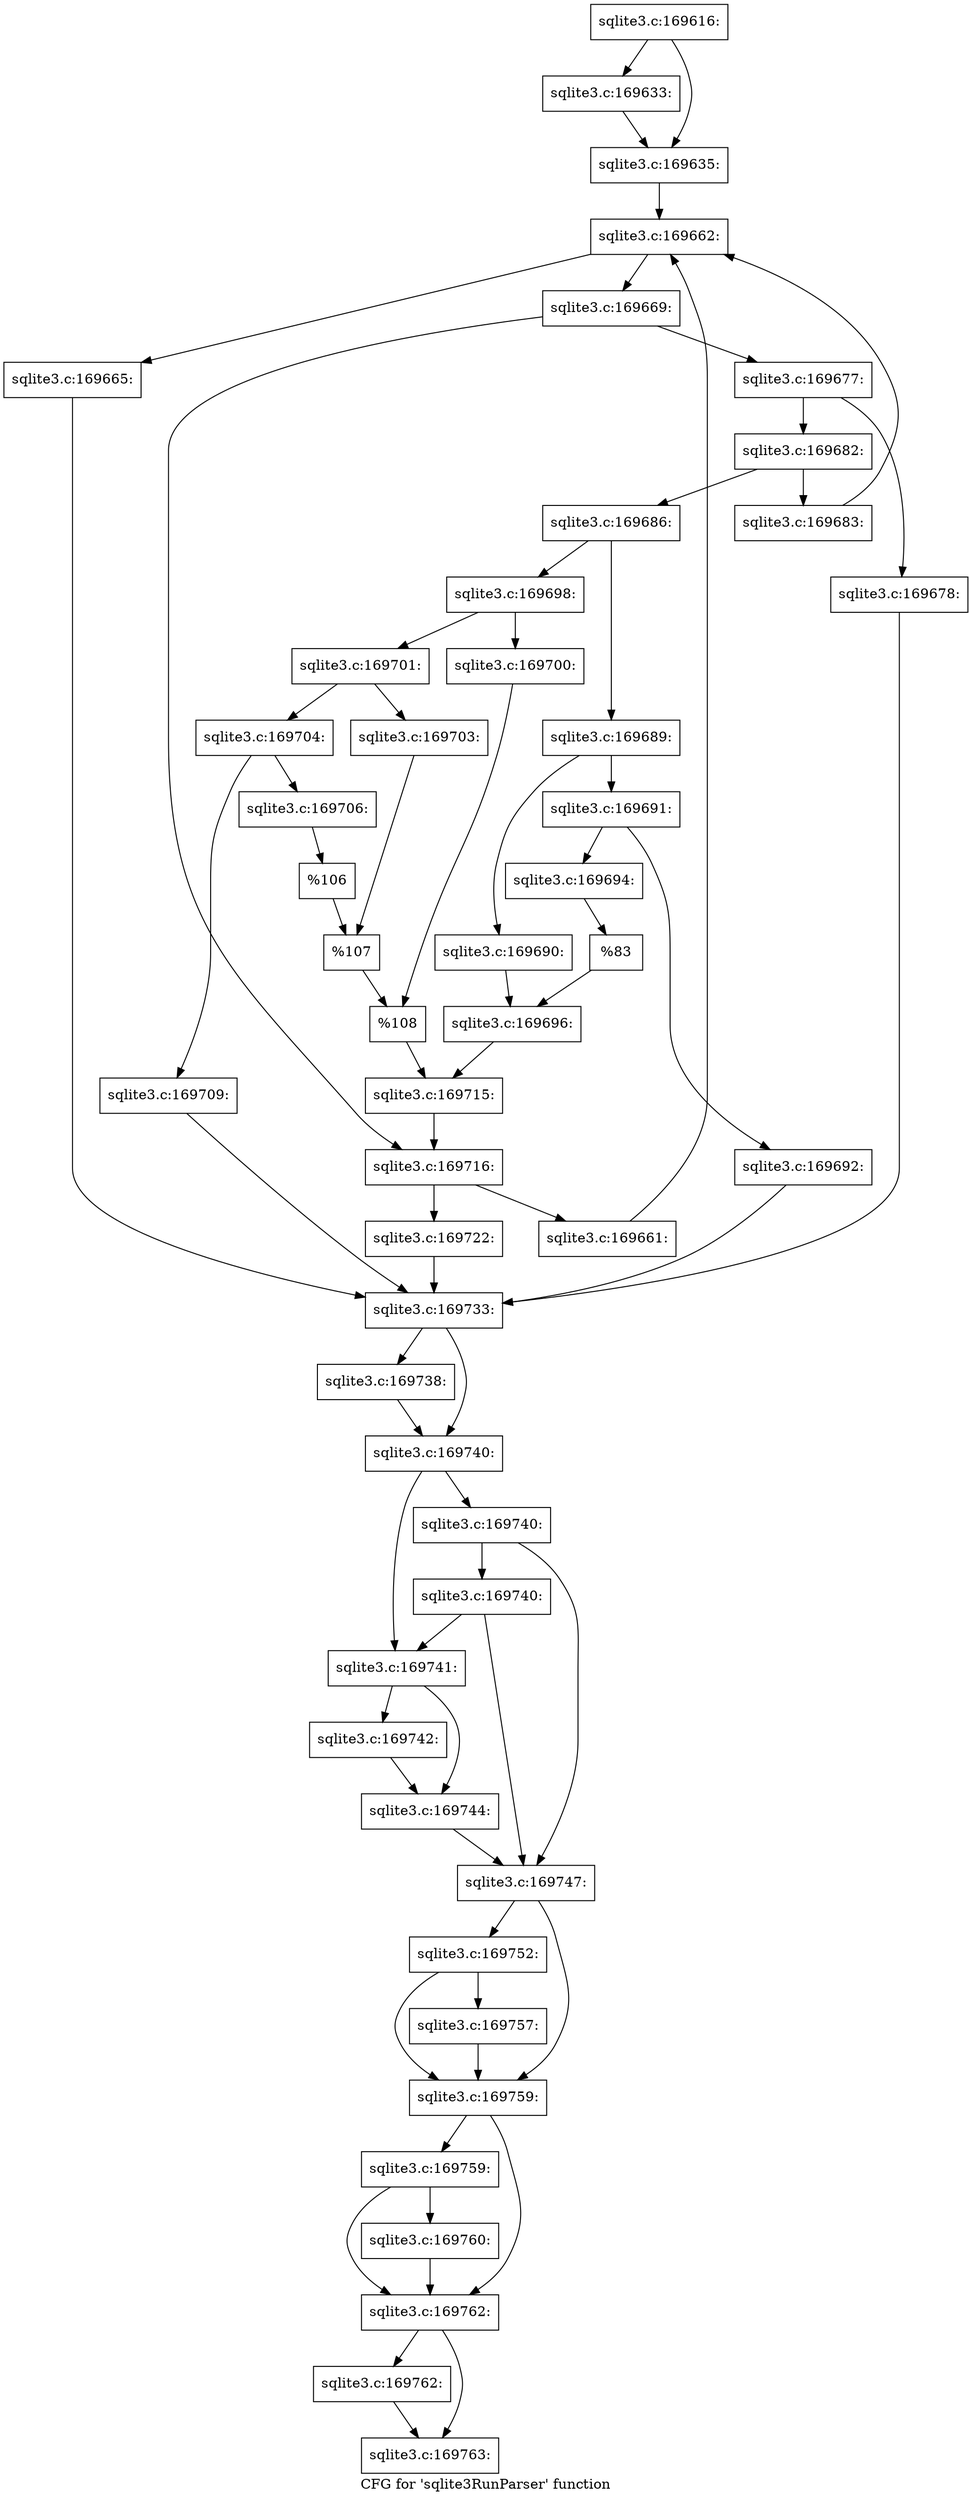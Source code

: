 digraph "CFG for 'sqlite3RunParser' function" {
	label="CFG for 'sqlite3RunParser' function";

	Node0x55c0f88589e0 [shape=record,label="{sqlite3.c:169616:}"];
	Node0x55c0f88589e0 -> Node0x55c0f885f3a0;
	Node0x55c0f88589e0 -> Node0x55c0f885f3f0;
	Node0x55c0f885f3a0 [shape=record,label="{sqlite3.c:169633:}"];
	Node0x55c0f885f3a0 -> Node0x55c0f885f3f0;
	Node0x55c0f885f3f0 [shape=record,label="{sqlite3.c:169635:}"];
	Node0x55c0f885f3f0 -> Node0x55c0f750b1d0;
	Node0x55c0f750b1d0 [shape=record,label="{sqlite3.c:169662:}"];
	Node0x55c0f750b1d0 -> Node0x55c0f750b780;
	Node0x55c0f750b1d0 -> Node0x55c0f750b7d0;
	Node0x55c0f750b780 [shape=record,label="{sqlite3.c:169665:}"];
	Node0x55c0f750b780 -> Node0x55c0f750ab10;
	Node0x55c0f750b7d0 [shape=record,label="{sqlite3.c:169669:}"];
	Node0x55c0f750b7d0 -> Node0x55c0f750beb0;
	Node0x55c0f750b7d0 -> Node0x55c0f750bf00;
	Node0x55c0f750beb0 [shape=record,label="{sqlite3.c:169677:}"];
	Node0x55c0f750beb0 -> Node0x55c0f750c340;
	Node0x55c0f750beb0 -> Node0x55c0f750c390;
	Node0x55c0f750c340 [shape=record,label="{sqlite3.c:169678:}"];
	Node0x55c0f750c340 -> Node0x55c0f750ab10;
	Node0x55c0f750c390 [shape=record,label="{sqlite3.c:169682:}"];
	Node0x55c0f750c390 -> Node0x55c0f750d040;
	Node0x55c0f750c390 -> Node0x55c0f750d090;
	Node0x55c0f750d040 [shape=record,label="{sqlite3.c:169683:}"];
	Node0x55c0f750d040 -> Node0x55c0f750b1d0;
	Node0x55c0f750d090 [shape=record,label="{sqlite3.c:169686:}"];
	Node0x55c0f750d090 -> Node0x55c0f750d870;
	Node0x55c0f750d090 -> Node0x55c0f750d910;
	Node0x55c0f750d870 [shape=record,label="{sqlite3.c:169689:}"];
	Node0x55c0f750d870 -> Node0x55c0f750ded0;
	Node0x55c0f750d870 -> Node0x55c0f750df70;
	Node0x55c0f750ded0 [shape=record,label="{sqlite3.c:169690:}"];
	Node0x55c0f750ded0 -> Node0x55c0f750df20;
	Node0x55c0f750df70 [shape=record,label="{sqlite3.c:169691:}"];
	Node0x55c0f750df70 -> Node0x55c0f750e490;
	Node0x55c0f750df70 -> Node0x55c0f750e530;
	Node0x55c0f750e490 [shape=record,label="{sqlite3.c:169692:}"];
	Node0x55c0f750e490 -> Node0x55c0f750ab10;
	Node0x55c0f750e530 [shape=record,label="{sqlite3.c:169694:}"];
	Node0x55c0f750e530 -> Node0x55c0f750e4e0;
	Node0x55c0f750e4e0 [shape=record,label="{%83}"];
	Node0x55c0f750e4e0 -> Node0x55c0f750df20;
	Node0x55c0f750df20 [shape=record,label="{sqlite3.c:169696:}"];
	Node0x55c0f750df20 -> Node0x55c0f750d8c0;
	Node0x55c0f750d910 [shape=record,label="{sqlite3.c:169698:}"];
	Node0x55c0f750d910 -> Node0x55c0f750eef0;
	Node0x55c0f750d910 -> Node0x55c0f750ef90;
	Node0x55c0f750eef0 [shape=record,label="{sqlite3.c:169700:}"];
	Node0x55c0f750eef0 -> Node0x55c0f750ef40;
	Node0x55c0f750ef90 [shape=record,label="{sqlite3.c:169701:}"];
	Node0x55c0f750ef90 -> Node0x55c0f6931b90;
	Node0x55c0f750ef90 -> Node0x55c0f750fe40;
	Node0x55c0f6931b90 [shape=record,label="{sqlite3.c:169703:}"];
	Node0x55c0f6931b90 -> Node0x55c0f750fa50;
	Node0x55c0f750fe40 [shape=record,label="{sqlite3.c:169704:}"];
	Node0x55c0f750fe40 -> Node0x55c0f6931be0;
	Node0x55c0f750fe40 -> Node0x55c0f88735b0;
	Node0x55c0f6931be0 [shape=record,label="{sqlite3.c:169706:}"];
	Node0x55c0f6931be0 -> Node0x55c0f8873560;
	Node0x55c0f88735b0 [shape=record,label="{sqlite3.c:169709:}"];
	Node0x55c0f88735b0 -> Node0x55c0f750ab10;
	Node0x55c0f8873560 [shape=record,label="{%106}"];
	Node0x55c0f8873560 -> Node0x55c0f750fa50;
	Node0x55c0f750fa50 [shape=record,label="{%107}"];
	Node0x55c0f750fa50 -> Node0x55c0f750ef40;
	Node0x55c0f750ef40 [shape=record,label="{%108}"];
	Node0x55c0f750ef40 -> Node0x55c0f750d8c0;
	Node0x55c0f750d8c0 [shape=record,label="{sqlite3.c:169715:}"];
	Node0x55c0f750d8c0 -> Node0x55c0f750bf00;
	Node0x55c0f750bf00 [shape=record,label="{sqlite3.c:169716:}"];
	Node0x55c0f750bf00 -> Node0x55c0f67f89d0;
	Node0x55c0f750bf00 -> Node0x55c0f75103c0;
	Node0x55c0f67f89d0 [shape=record,label="{sqlite3.c:169722:}"];
	Node0x55c0f67f89d0 -> Node0x55c0f750ab10;
	Node0x55c0f75103c0 [shape=record,label="{sqlite3.c:169661:}"];
	Node0x55c0f75103c0 -> Node0x55c0f750b1d0;
	Node0x55c0f750ab10 [shape=record,label="{sqlite3.c:169733:}"];
	Node0x55c0f750ab10 -> Node0x55c0f67f7970;
	Node0x55c0f750ab10 -> Node0x55c0f67f72d0;
	Node0x55c0f67f7970 [shape=record,label="{sqlite3.c:169738:}"];
	Node0x55c0f67f7970 -> Node0x55c0f67f72d0;
	Node0x55c0f67f72d0 [shape=record,label="{sqlite3.c:169740:}"];
	Node0x55c0f67f72d0 -> Node0x55c0f8873ba0;
	Node0x55c0f67f72d0 -> Node0x55c0f8877530;
	Node0x55c0f8877530 [shape=record,label="{sqlite3.c:169740:}"];
	Node0x55c0f8877530 -> Node0x55c0f8877810;
	Node0x55c0f8877530 -> Node0x55c0f88774e0;
	Node0x55c0f8877810 [shape=record,label="{sqlite3.c:169740:}"];
	Node0x55c0f8877810 -> Node0x55c0f8873ba0;
	Node0x55c0f8877810 -> Node0x55c0f88774e0;
	Node0x55c0f8873ba0 [shape=record,label="{sqlite3.c:169741:}"];
	Node0x55c0f8873ba0 -> Node0x55c0f8877f20;
	Node0x55c0f8873ba0 -> Node0x55c0f8877f70;
	Node0x55c0f8877f20 [shape=record,label="{sqlite3.c:169742:}"];
	Node0x55c0f8877f20 -> Node0x55c0f8877f70;
	Node0x55c0f8877f70 [shape=record,label="{sqlite3.c:169744:}"];
	Node0x55c0f8877f70 -> Node0x55c0f88774e0;
	Node0x55c0f88774e0 [shape=record,label="{sqlite3.c:169747:}"];
	Node0x55c0f88774e0 -> Node0x55c0f8879e00;
	Node0x55c0f88774e0 -> Node0x55c0f8879db0;
	Node0x55c0f8879e00 [shape=record,label="{sqlite3.c:169752:}"];
	Node0x55c0f8879e00 -> Node0x55c0f8879db0;
	Node0x55c0f8879e00 -> Node0x55c0f8879d60;
	Node0x55c0f8879d60 [shape=record,label="{sqlite3.c:169757:}"];
	Node0x55c0f8879d60 -> Node0x55c0f8879db0;
	Node0x55c0f8879db0 [shape=record,label="{sqlite3.c:169759:}"];
	Node0x55c0f8879db0 -> Node0x55c0f887ab80;
	Node0x55c0f8879db0 -> Node0x55c0f887ab30;
	Node0x55c0f887ab80 [shape=record,label="{sqlite3.c:169759:}"];
	Node0x55c0f887ab80 -> Node0x55c0f887ab30;
	Node0x55c0f887ab80 -> Node0x55c0f887aae0;
	Node0x55c0f887aae0 [shape=record,label="{sqlite3.c:169760:}"];
	Node0x55c0f887aae0 -> Node0x55c0f887ab30;
	Node0x55c0f887ab30 [shape=record,label="{sqlite3.c:169762:}"];
	Node0x55c0f887ab30 -> Node0x55c0f887b860;
	Node0x55c0f887ab30 -> Node0x55c0f887b8b0;
	Node0x55c0f887b860 [shape=record,label="{sqlite3.c:169762:}"];
	Node0x55c0f887b860 -> Node0x55c0f887b8b0;
	Node0x55c0f887b8b0 [shape=record,label="{sqlite3.c:169763:}"];
}
